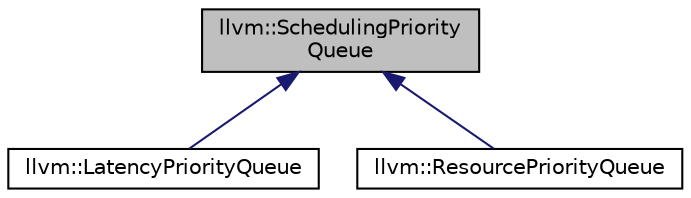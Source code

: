 digraph "llvm::SchedulingPriorityQueue"
{
 // LATEX_PDF_SIZE
  bgcolor="transparent";
  edge [fontname="Helvetica",fontsize="10",labelfontname="Helvetica",labelfontsize="10"];
  node [fontname="Helvetica",fontsize="10",shape=record];
  Node1 [label="llvm::SchedulingPriority\lQueue",height=0.2,width=0.4,color="black", fillcolor="grey75", style="filled", fontcolor="black",tooltip="This interface is used to plug different priorities computation algorithms into the list scheduler."];
  Node1 -> Node2 [dir="back",color="midnightblue",fontsize="10",style="solid",fontname="Helvetica"];
  Node2 [label="llvm::LatencyPriorityQueue",height=0.2,width=0.4,color="black",URL="$classllvm_1_1LatencyPriorityQueue.html",tooltip=" "];
  Node1 -> Node3 [dir="back",color="midnightblue",fontsize="10",style="solid",fontname="Helvetica"];
  Node3 [label="llvm::ResourcePriorityQueue",height=0.2,width=0.4,color="black",URL="$classllvm_1_1ResourcePriorityQueue.html",tooltip=" "];
}
